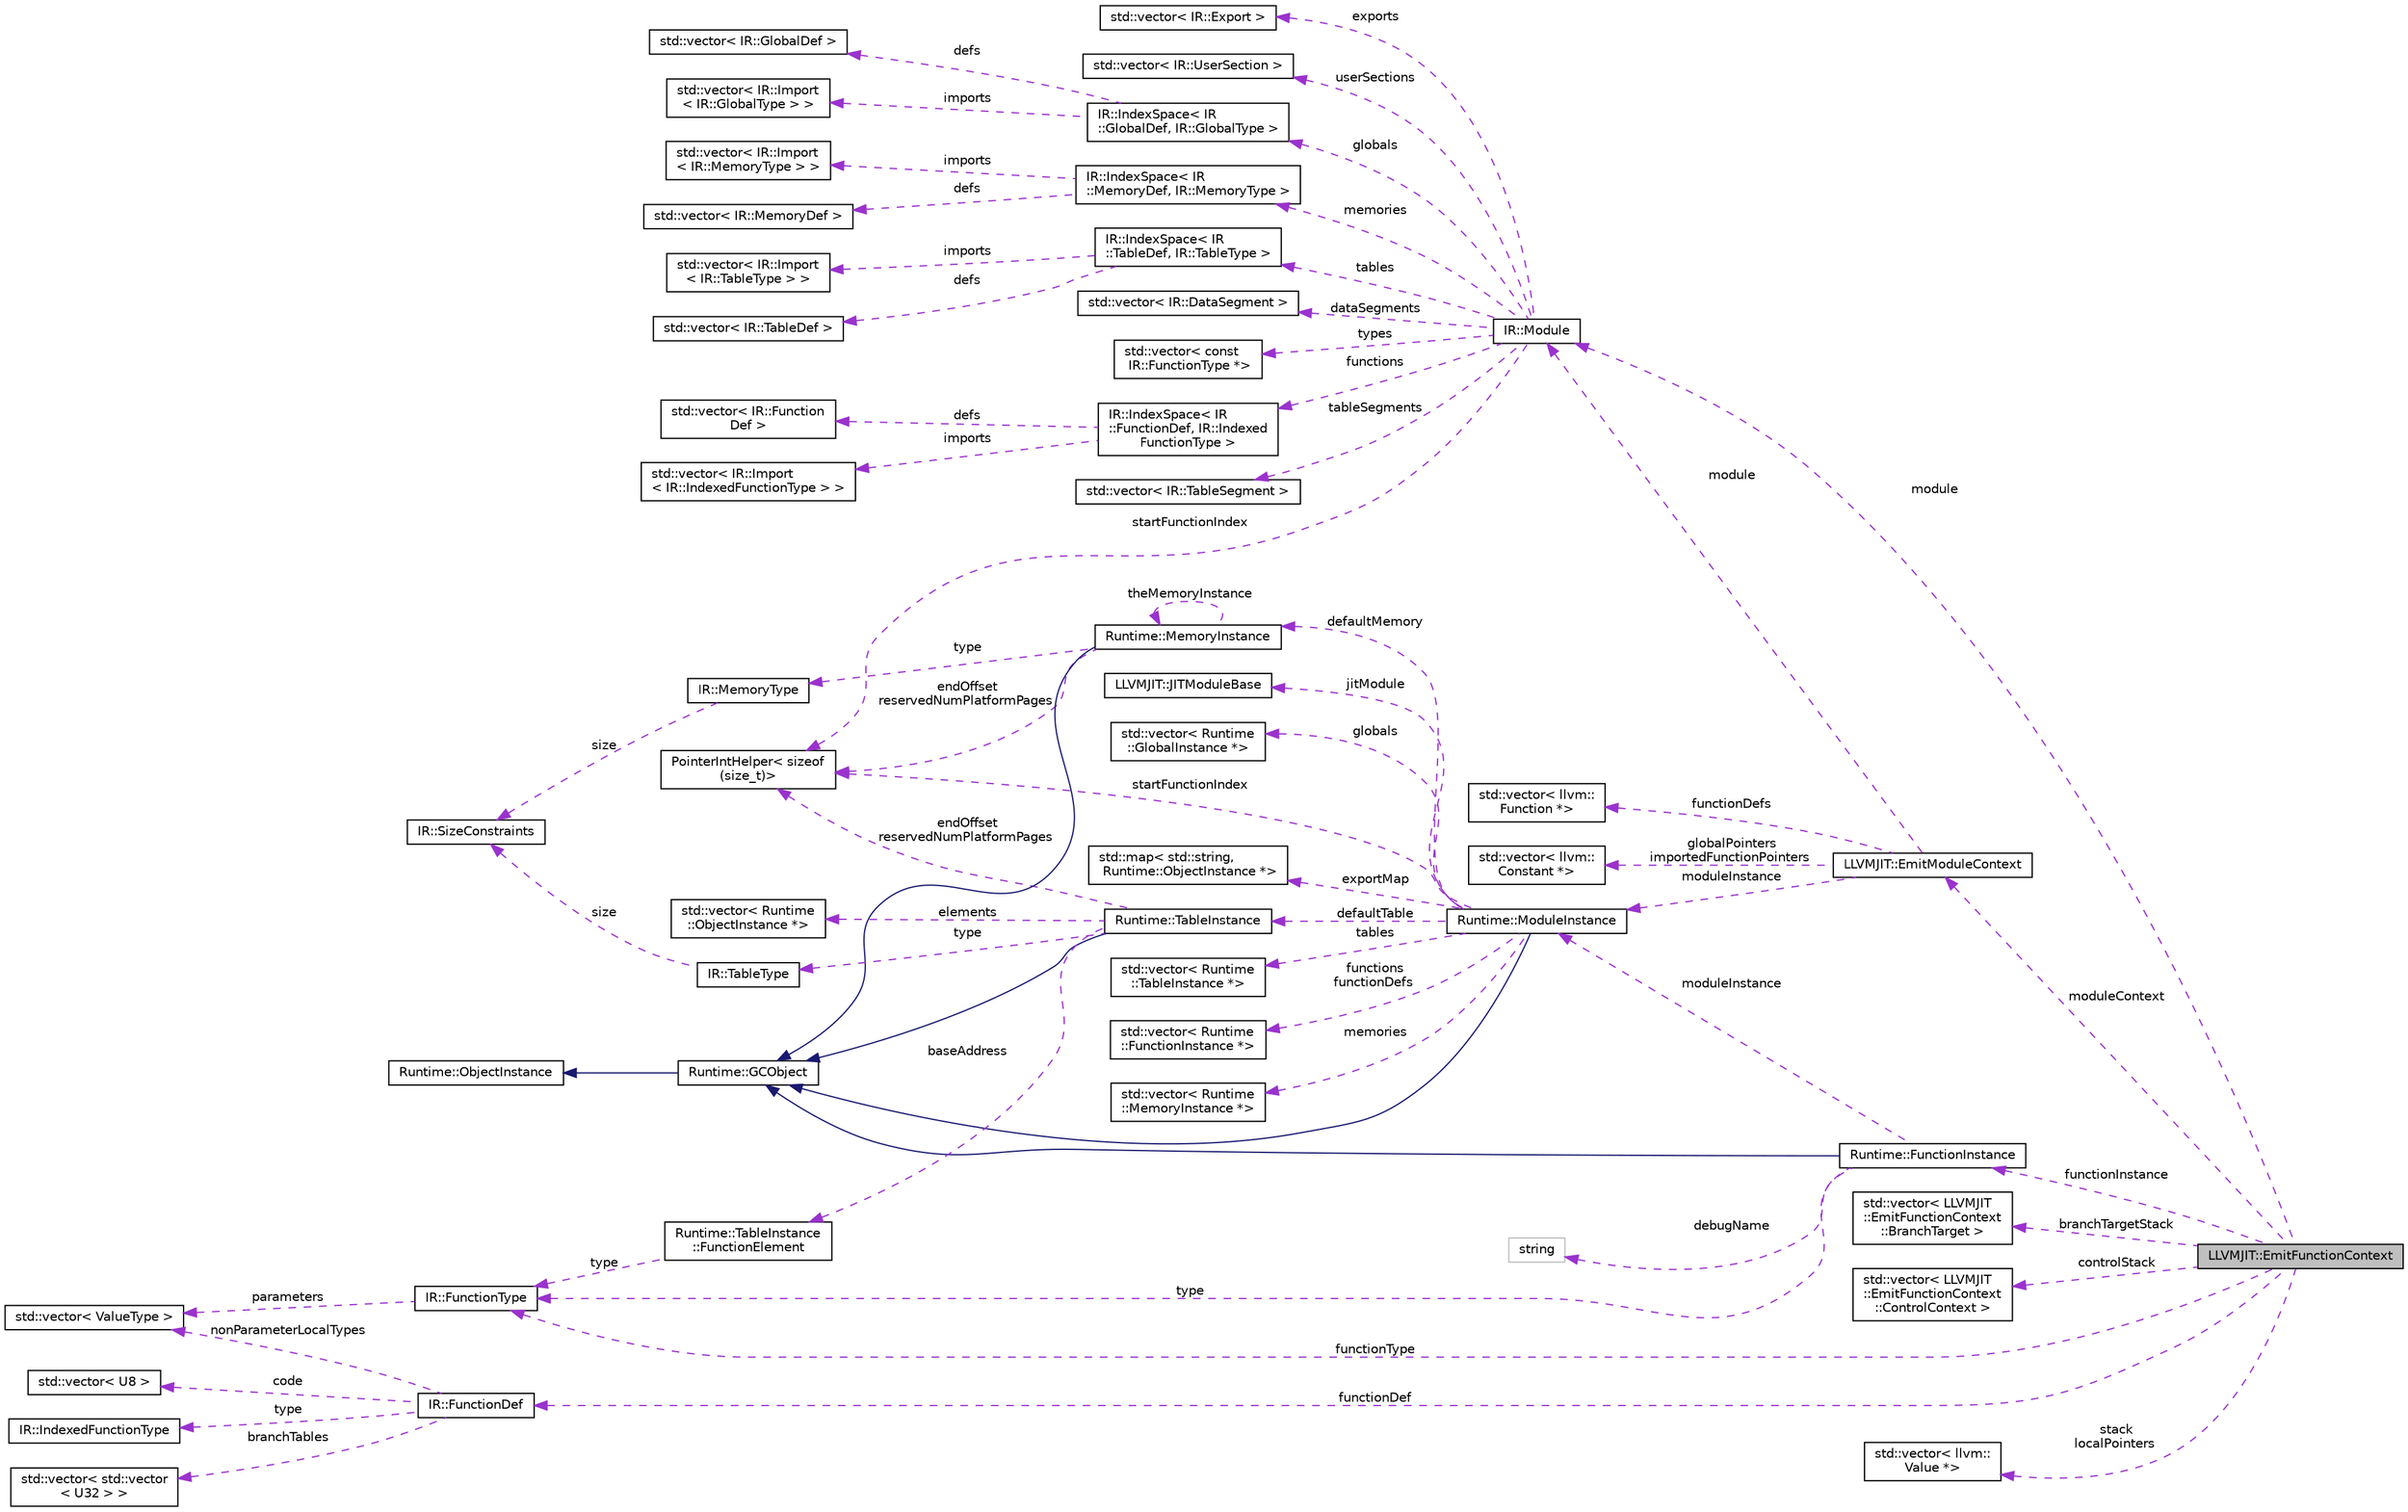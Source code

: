 digraph "LLVMJIT::EmitFunctionContext"
{
  edge [fontname="Helvetica",fontsize="10",labelfontname="Helvetica",labelfontsize="10"];
  node [fontname="Helvetica",fontsize="10",shape=record];
  rankdir="LR";
  Node1 [label="LLVMJIT::EmitFunctionContext",height=0.2,width=0.4,color="black", fillcolor="grey75", style="filled", fontcolor="black"];
  Node2 -> Node1 [dir="back",color="darkorchid3",fontsize="10",style="dashed",label=" functionDef" ,fontname="Helvetica"];
  Node2 [label="IR::FunctionDef",height=0.2,width=0.4,color="black", fillcolor="white", style="filled",URL="$struct_i_r_1_1_function_def.html"];
  Node3 -> Node2 [dir="back",color="darkorchid3",fontsize="10",style="dashed",label=" nonParameterLocalTypes" ,fontname="Helvetica"];
  Node3 [label="std::vector\< ValueType \>",height=0.2,width=0.4,color="black", fillcolor="white", style="filled",URL="$classstd_1_1vector.html"];
  Node4 -> Node2 [dir="back",color="darkorchid3",fontsize="10",style="dashed",label=" code" ,fontname="Helvetica"];
  Node4 [label="std::vector\< U8 \>",height=0.2,width=0.4,color="black", fillcolor="white", style="filled",URL="$classstd_1_1vector.html"];
  Node5 -> Node2 [dir="back",color="darkorchid3",fontsize="10",style="dashed",label=" type" ,fontname="Helvetica"];
  Node5 [label="IR::IndexedFunctionType",height=0.2,width=0.4,color="black", fillcolor="white", style="filled",URL="$struct_i_r_1_1_indexed_function_type.html"];
  Node6 -> Node2 [dir="back",color="darkorchid3",fontsize="10",style="dashed",label=" branchTables" ,fontname="Helvetica"];
  Node6 [label="std::vector\< std::vector\l\< U32 \> \>",height=0.2,width=0.4,color="black", fillcolor="white", style="filled",URL="$classstd_1_1vector.html"];
  Node7 -> Node1 [dir="back",color="darkorchid3",fontsize="10",style="dashed",label=" functionType" ,fontname="Helvetica"];
  Node7 [label="IR::FunctionType",height=0.2,width=0.4,color="black", fillcolor="white", style="filled",URL="$struct_i_r_1_1_function_type.html"];
  Node3 -> Node7 [dir="back",color="darkorchid3",fontsize="10",style="dashed",label=" parameters" ,fontname="Helvetica"];
  Node8 -> Node1 [dir="back",color="darkorchid3",fontsize="10",style="dashed",label=" module" ,fontname="Helvetica"];
  Node8 [label="IR::Module",height=0.2,width=0.4,color="black", fillcolor="white", style="filled",URL="$struct_i_r_1_1_module.html"];
  Node9 -> Node8 [dir="back",color="darkorchid3",fontsize="10",style="dashed",label=" tables" ,fontname="Helvetica"];
  Node9 [label="IR::IndexSpace\< IR\l::TableDef, IR::TableType \>",height=0.2,width=0.4,color="black", fillcolor="white", style="filled",URL="$struct_i_r_1_1_index_space.html"];
  Node10 -> Node9 [dir="back",color="darkorchid3",fontsize="10",style="dashed",label=" imports" ,fontname="Helvetica"];
  Node10 [label="std::vector\< IR::Import\l\< IR::TableType \> \>",height=0.2,width=0.4,color="black", fillcolor="white", style="filled",URL="$classstd_1_1vector.html"];
  Node11 -> Node9 [dir="back",color="darkorchid3",fontsize="10",style="dashed",label=" defs" ,fontname="Helvetica"];
  Node11 [label="std::vector\< IR::TableDef \>",height=0.2,width=0.4,color="black", fillcolor="white", style="filled",URL="$classstd_1_1vector.html"];
  Node12 -> Node8 [dir="back",color="darkorchid3",fontsize="10",style="dashed",label=" functions" ,fontname="Helvetica"];
  Node12 [label="IR::IndexSpace\< IR\l::FunctionDef, IR::Indexed\lFunctionType \>",height=0.2,width=0.4,color="black", fillcolor="white", style="filled",URL="$struct_i_r_1_1_index_space.html"];
  Node13 -> Node12 [dir="back",color="darkorchid3",fontsize="10",style="dashed",label=" defs" ,fontname="Helvetica"];
  Node13 [label="std::vector\< IR::Function\lDef \>",height=0.2,width=0.4,color="black", fillcolor="white", style="filled",URL="$classstd_1_1vector.html"];
  Node14 -> Node12 [dir="back",color="darkorchid3",fontsize="10",style="dashed",label=" imports" ,fontname="Helvetica"];
  Node14 [label="std::vector\< IR::Import\l\< IR::IndexedFunctionType \> \>",height=0.2,width=0.4,color="black", fillcolor="white", style="filled",URL="$classstd_1_1vector.html"];
  Node15 -> Node8 [dir="back",color="darkorchid3",fontsize="10",style="dashed",label=" globals" ,fontname="Helvetica"];
  Node15 [label="IR::IndexSpace\< IR\l::GlobalDef, IR::GlobalType \>",height=0.2,width=0.4,color="black", fillcolor="white", style="filled",URL="$struct_i_r_1_1_index_space.html"];
  Node16 -> Node15 [dir="back",color="darkorchid3",fontsize="10",style="dashed",label=" imports" ,fontname="Helvetica"];
  Node16 [label="std::vector\< IR::Import\l\< IR::GlobalType \> \>",height=0.2,width=0.4,color="black", fillcolor="white", style="filled",URL="$classstd_1_1vector.html"];
  Node17 -> Node15 [dir="back",color="darkorchid3",fontsize="10",style="dashed",label=" defs" ,fontname="Helvetica"];
  Node17 [label="std::vector\< IR::GlobalDef \>",height=0.2,width=0.4,color="black", fillcolor="white", style="filled",URL="$classstd_1_1vector.html"];
  Node18 -> Node8 [dir="back",color="darkorchid3",fontsize="10",style="dashed",label=" dataSegments" ,fontname="Helvetica"];
  Node18 [label="std::vector\< IR::DataSegment \>",height=0.2,width=0.4,color="black", fillcolor="white", style="filled",URL="$classstd_1_1vector.html"];
  Node19 -> Node8 [dir="back",color="darkorchid3",fontsize="10",style="dashed",label=" types" ,fontname="Helvetica"];
  Node19 [label="std::vector\< const\l IR::FunctionType *\>",height=0.2,width=0.4,color="black", fillcolor="white", style="filled",URL="$classstd_1_1vector.html"];
  Node20 -> Node8 [dir="back",color="darkorchid3",fontsize="10",style="dashed",label=" startFunctionIndex" ,fontname="Helvetica"];
  Node20 [label="PointerIntHelper\< sizeof\l(size_t)\>",height=0.2,width=0.4,color="black", fillcolor="white", style="filled",URL="$struct_pointer_int_helper.html"];
  Node21 -> Node8 [dir="back",color="darkorchid3",fontsize="10",style="dashed",label=" tableSegments" ,fontname="Helvetica"];
  Node21 [label="std::vector\< IR::TableSegment \>",height=0.2,width=0.4,color="black", fillcolor="white", style="filled",URL="$classstd_1_1vector.html"];
  Node22 -> Node8 [dir="back",color="darkorchid3",fontsize="10",style="dashed",label=" memories" ,fontname="Helvetica"];
  Node22 [label="IR::IndexSpace\< IR\l::MemoryDef, IR::MemoryType \>",height=0.2,width=0.4,color="black", fillcolor="white", style="filled",URL="$struct_i_r_1_1_index_space.html"];
  Node23 -> Node22 [dir="back",color="darkorchid3",fontsize="10",style="dashed",label=" defs" ,fontname="Helvetica"];
  Node23 [label="std::vector\< IR::MemoryDef \>",height=0.2,width=0.4,color="black", fillcolor="white", style="filled",URL="$classstd_1_1vector.html"];
  Node24 -> Node22 [dir="back",color="darkorchid3",fontsize="10",style="dashed",label=" imports" ,fontname="Helvetica"];
  Node24 [label="std::vector\< IR::Import\l\< IR::MemoryType \> \>",height=0.2,width=0.4,color="black", fillcolor="white", style="filled",URL="$classstd_1_1vector.html"];
  Node25 -> Node8 [dir="back",color="darkorchid3",fontsize="10",style="dashed",label=" exports" ,fontname="Helvetica"];
  Node25 [label="std::vector\< IR::Export \>",height=0.2,width=0.4,color="black", fillcolor="white", style="filled",URL="$classstd_1_1vector.html"];
  Node26 -> Node8 [dir="back",color="darkorchid3",fontsize="10",style="dashed",label=" userSections" ,fontname="Helvetica"];
  Node26 [label="std::vector\< IR::UserSection \>",height=0.2,width=0.4,color="black", fillcolor="white", style="filled",URL="$classstd_1_1vector.html"];
  Node27 -> Node1 [dir="back",color="darkorchid3",fontsize="10",style="dashed",label=" branchTargetStack" ,fontname="Helvetica"];
  Node27 [label="std::vector\< LLVMJIT\l::EmitFunctionContext\l::BranchTarget \>",height=0.2,width=0.4,color="black", fillcolor="white", style="filled",URL="$classstd_1_1vector.html"];
  Node28 -> Node1 [dir="back",color="darkorchid3",fontsize="10",style="dashed",label=" controlStack" ,fontname="Helvetica"];
  Node28 [label="std::vector\< LLVMJIT\l::EmitFunctionContext\l::ControlContext \>",height=0.2,width=0.4,color="black", fillcolor="white", style="filled",URL="$classstd_1_1vector.html"];
  Node29 -> Node1 [dir="back",color="darkorchid3",fontsize="10",style="dashed",label=" moduleContext" ,fontname="Helvetica"];
  Node29 [label="LLVMJIT::EmitModuleContext",height=0.2,width=0.4,color="black", fillcolor="white", style="filled",URL="$struct_l_l_v_m_j_i_t_1_1_emit_module_context.html"];
  Node30 -> Node29 [dir="back",color="darkorchid3",fontsize="10",style="dashed",label=" functionDefs" ,fontname="Helvetica"];
  Node30 [label="std::vector\< llvm::\lFunction *\>",height=0.2,width=0.4,color="black", fillcolor="white", style="filled",URL="$classstd_1_1vector.html"];
  Node8 -> Node29 [dir="back",color="darkorchid3",fontsize="10",style="dashed",label=" module" ,fontname="Helvetica"];
  Node31 -> Node29 [dir="back",color="darkorchid3",fontsize="10",style="dashed",label=" globalPointers\nimportedFunctionPointers" ,fontname="Helvetica"];
  Node31 [label="std::vector\< llvm::\lConstant *\>",height=0.2,width=0.4,color="black", fillcolor="white", style="filled",URL="$classstd_1_1vector.html"];
  Node32 -> Node29 [dir="back",color="darkorchid3",fontsize="10",style="dashed",label=" moduleInstance" ,fontname="Helvetica"];
  Node32 [label="Runtime::ModuleInstance",height=0.2,width=0.4,color="black", fillcolor="white", style="filled",URL="$struct_runtime_1_1_module_instance.html"];
  Node33 -> Node32 [dir="back",color="midnightblue",fontsize="10",style="solid",fontname="Helvetica"];
  Node33 [label="Runtime::GCObject",height=0.2,width=0.4,color="black", fillcolor="white", style="filled",URL="$struct_runtime_1_1_g_c_object.html"];
  Node34 -> Node33 [dir="back",color="midnightblue",fontsize="10",style="solid",fontname="Helvetica"];
  Node34 [label="Runtime::ObjectInstance",height=0.2,width=0.4,color="black", fillcolor="white", style="filled",URL="$struct_runtime_1_1_object_instance.html"];
  Node35 -> Node32 [dir="back",color="darkorchid3",fontsize="10",style="dashed",label=" jitModule" ,fontname="Helvetica"];
  Node35 [label="LLVMJIT::JITModuleBase",height=0.2,width=0.4,color="black", fillcolor="white", style="filled",URL="$struct_l_l_v_m_j_i_t_1_1_j_i_t_module_base.html"];
  Node36 -> Node32 [dir="back",color="darkorchid3",fontsize="10",style="dashed",label=" globals" ,fontname="Helvetica"];
  Node36 [label="std::vector\< Runtime\l::GlobalInstance *\>",height=0.2,width=0.4,color="black", fillcolor="white", style="filled",URL="$classstd_1_1vector.html"];
  Node37 -> Node32 [dir="back",color="darkorchid3",fontsize="10",style="dashed",label=" exportMap" ,fontname="Helvetica"];
  Node37 [label="std::map\< std::string,\l Runtime::ObjectInstance *\>",height=0.2,width=0.4,color="black", fillcolor="white", style="filled",URL="$classstd_1_1map.html"];
  Node38 -> Node32 [dir="back",color="darkorchid3",fontsize="10",style="dashed",label=" defaultMemory" ,fontname="Helvetica"];
  Node38 [label="Runtime::MemoryInstance",height=0.2,width=0.4,color="black", fillcolor="white", style="filled",URL="$struct_runtime_1_1_memory_instance.html"];
  Node33 -> Node38 [dir="back",color="midnightblue",fontsize="10",style="solid",fontname="Helvetica"];
  Node38 -> Node38 [dir="back",color="darkorchid3",fontsize="10",style="dashed",label=" theMemoryInstance" ,fontname="Helvetica"];
  Node20 -> Node38 [dir="back",color="darkorchid3",fontsize="10",style="dashed",label=" endOffset\nreservedNumPlatformPages" ,fontname="Helvetica"];
  Node39 -> Node38 [dir="back",color="darkorchid3",fontsize="10",style="dashed",label=" type" ,fontname="Helvetica"];
  Node39 [label="IR::MemoryType",height=0.2,width=0.4,color="black", fillcolor="white", style="filled",URL="$struct_i_r_1_1_memory_type.html"];
  Node40 -> Node39 [dir="back",color="darkorchid3",fontsize="10",style="dashed",label=" size" ,fontname="Helvetica"];
  Node40 [label="IR::SizeConstraints",height=0.2,width=0.4,color="black", fillcolor="white", style="filled",URL="$struct_i_r_1_1_size_constraints.html"];
  Node41 -> Node32 [dir="back",color="darkorchid3",fontsize="10",style="dashed",label=" tables" ,fontname="Helvetica"];
  Node41 [label="std::vector\< Runtime\l::TableInstance *\>",height=0.2,width=0.4,color="black", fillcolor="white", style="filled",URL="$classstd_1_1vector.html"];
  Node42 -> Node32 [dir="back",color="darkorchid3",fontsize="10",style="dashed",label=" functions\nfunctionDefs" ,fontname="Helvetica"];
  Node42 [label="std::vector\< Runtime\l::FunctionInstance *\>",height=0.2,width=0.4,color="black", fillcolor="white", style="filled",URL="$classstd_1_1vector.html"];
  Node43 -> Node32 [dir="back",color="darkorchid3",fontsize="10",style="dashed",label=" defaultTable" ,fontname="Helvetica"];
  Node43 [label="Runtime::TableInstance",height=0.2,width=0.4,color="black", fillcolor="white", style="filled",URL="$struct_runtime_1_1_table_instance.html"];
  Node33 -> Node43 [dir="back",color="midnightblue",fontsize="10",style="solid",fontname="Helvetica"];
  Node44 -> Node43 [dir="back",color="darkorchid3",fontsize="10",style="dashed",label=" elements" ,fontname="Helvetica"];
  Node44 [label="std::vector\< Runtime\l::ObjectInstance *\>",height=0.2,width=0.4,color="black", fillcolor="white", style="filled",URL="$classstd_1_1vector.html"];
  Node45 -> Node43 [dir="back",color="darkorchid3",fontsize="10",style="dashed",label=" baseAddress" ,fontname="Helvetica"];
  Node45 [label="Runtime::TableInstance\l::FunctionElement",height=0.2,width=0.4,color="black", fillcolor="white", style="filled",URL="$struct_runtime_1_1_table_instance_1_1_function_element.html"];
  Node7 -> Node45 [dir="back",color="darkorchid3",fontsize="10",style="dashed",label=" type" ,fontname="Helvetica"];
  Node20 -> Node43 [dir="back",color="darkorchid3",fontsize="10",style="dashed",label=" endOffset\nreservedNumPlatformPages" ,fontname="Helvetica"];
  Node46 -> Node43 [dir="back",color="darkorchid3",fontsize="10",style="dashed",label=" type" ,fontname="Helvetica"];
  Node46 [label="IR::TableType",height=0.2,width=0.4,color="black", fillcolor="white", style="filled",URL="$struct_i_r_1_1_table_type.html"];
  Node40 -> Node46 [dir="back",color="darkorchid3",fontsize="10",style="dashed",label=" size" ,fontname="Helvetica"];
  Node20 -> Node32 [dir="back",color="darkorchid3",fontsize="10",style="dashed",label=" startFunctionIndex" ,fontname="Helvetica"];
  Node47 -> Node32 [dir="back",color="darkorchid3",fontsize="10",style="dashed",label=" memories" ,fontname="Helvetica"];
  Node47 [label="std::vector\< Runtime\l::MemoryInstance *\>",height=0.2,width=0.4,color="black", fillcolor="white", style="filled",URL="$classstd_1_1vector.html"];
  Node48 -> Node1 [dir="back",color="darkorchid3",fontsize="10",style="dashed",label=" functionInstance" ,fontname="Helvetica"];
  Node48 [label="Runtime::FunctionInstance",height=0.2,width=0.4,color="black", fillcolor="white", style="filled",URL="$struct_runtime_1_1_function_instance.html"];
  Node33 -> Node48 [dir="back",color="midnightblue",fontsize="10",style="solid",fontname="Helvetica"];
  Node49 -> Node48 [dir="back",color="darkorchid3",fontsize="10",style="dashed",label=" debugName" ,fontname="Helvetica"];
  Node49 [label="string",height=0.2,width=0.4,color="grey75", fillcolor="white", style="filled"];
  Node7 -> Node48 [dir="back",color="darkorchid3",fontsize="10",style="dashed",label=" type" ,fontname="Helvetica"];
  Node32 -> Node48 [dir="back",color="darkorchid3",fontsize="10",style="dashed",label=" moduleInstance" ,fontname="Helvetica"];
  Node50 -> Node1 [dir="back",color="darkorchid3",fontsize="10",style="dashed",label=" stack\nlocalPointers" ,fontname="Helvetica"];
  Node50 [label="std::vector\< llvm::\lValue *\>",height=0.2,width=0.4,color="black", fillcolor="white", style="filled",URL="$classstd_1_1vector.html"];
}
